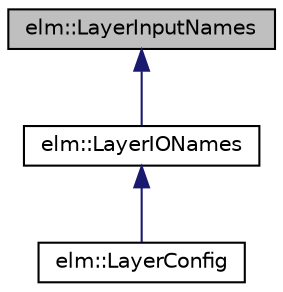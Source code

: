 digraph G
{
  edge [fontname="Helvetica",fontsize="10",labelfontname="Helvetica",labelfontsize="10"];
  node [fontname="Helvetica",fontsize="10",shape=record];
  Node1 [label="elm::LayerInputNames",height=0.2,width=0.4,color="black", fillcolor="grey75", style="filled" fontcolor="black"];
  Node1 -> Node2 [dir="back",color="midnightblue",fontsize="10",style="solid",fontname="Helvetica"];
  Node2 [label="elm::LayerIONames",height=0.2,width=0.4,color="black", fillcolor="white", style="filled",URL="$classelm_1_1LayerIONames.html",tooltip="class for merging input/stimuli and output/response layer names"];
  Node2 -> Node3 [dir="back",color="midnightblue",fontsize="10",style="solid",fontname="Helvetica"];
  Node3 [label="elm::LayerConfig",height=0.2,width=0.4,color="black", fillcolor="white", style="filled",URL="$classelm_1_1LayerConfig.html"];
}
